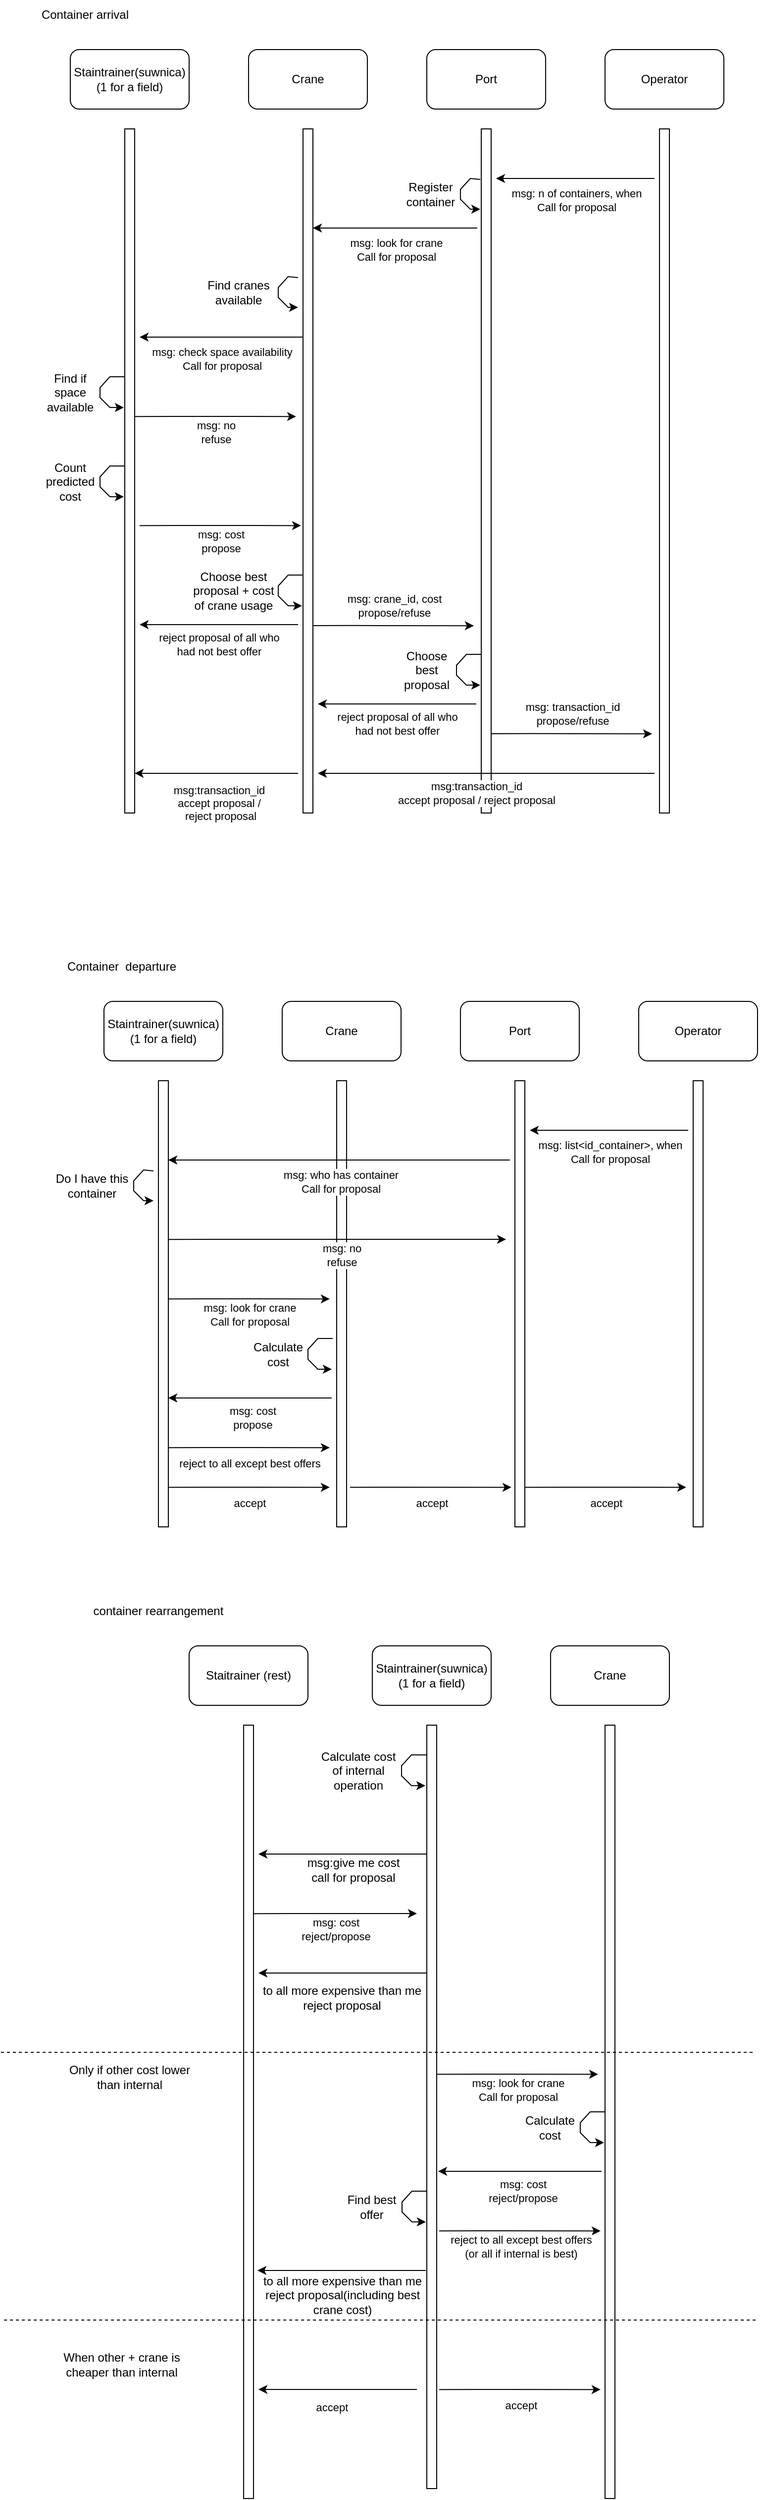 <mxfile version="21.3.2" type="device">
  <diagram name="Page-1" id="7Ak154p-ea4hJx8f2I8y">
    <mxGraphModel dx="1115" dy="1049" grid="1" gridSize="10" guides="1" tooltips="1" connect="1" arrows="1" fold="1" page="1" pageScale="1" pageWidth="827" pageHeight="1169" math="0" shadow="0">
      <root>
        <mxCell id="0" />
        <mxCell id="1" parent="0" />
        <mxCell id="547G3fy2JJTA3OfubOqT-1" value="Crane" style="rounded=1;whiteSpace=wrap;html=1;" vertex="1" parent="1">
          <mxGeometry x="250" y="70" width="120" height="60" as="geometry" />
        </mxCell>
        <mxCell id="547G3fy2JJTA3OfubOqT-2" value="Port" style="rounded=1;whiteSpace=wrap;html=1;" vertex="1" parent="1">
          <mxGeometry x="430" y="70" width="120" height="60" as="geometry" />
        </mxCell>
        <mxCell id="547G3fy2JJTA3OfubOqT-3" value="Staintrainer(suwnica)&lt;br&gt;(1 for a field)" style="rounded=1;whiteSpace=wrap;html=1;" vertex="1" parent="1">
          <mxGeometry x="70" y="70" width="120" height="60" as="geometry" />
        </mxCell>
        <mxCell id="547G3fy2JJTA3OfubOqT-4" value="Operator" style="rounded=1;whiteSpace=wrap;html=1;" vertex="1" parent="1">
          <mxGeometry x="610" y="70" width="120" height="60" as="geometry" />
        </mxCell>
        <mxCell id="547G3fy2JJTA3OfubOqT-5" value="" style="rounded=0;whiteSpace=wrap;html=1;" vertex="1" parent="1">
          <mxGeometry x="125" y="150" width="10" height="690" as="geometry" />
        </mxCell>
        <mxCell id="547G3fy2JJTA3OfubOqT-6" value="" style="rounded=0;whiteSpace=wrap;html=1;" vertex="1" parent="1">
          <mxGeometry x="305" y="150" width="10" height="690" as="geometry" />
        </mxCell>
        <mxCell id="547G3fy2JJTA3OfubOqT-7" value="" style="rounded=0;whiteSpace=wrap;html=1;" vertex="1" parent="1">
          <mxGeometry x="485" y="150" width="10" height="690" as="geometry" />
        </mxCell>
        <mxCell id="547G3fy2JJTA3OfubOqT-8" value="" style="rounded=0;whiteSpace=wrap;html=1;" vertex="1" parent="1">
          <mxGeometry x="665" y="150" width="10" height="690" as="geometry" />
        </mxCell>
        <mxCell id="547G3fy2JJTA3OfubOqT-10" value="Container arrival" style="text;html=1;strokeColor=none;fillColor=none;align=center;verticalAlign=middle;whiteSpace=wrap;rounded=0;" vertex="1" parent="1">
          <mxGeometry x="30" y="20" width="110" height="30" as="geometry" />
        </mxCell>
        <mxCell id="547G3fy2JJTA3OfubOqT-11" value="msg: n of containers, when&lt;br&gt;Call for proposal" style="endArrow=classic;html=1;rounded=0;" edge="1" parent="1">
          <mxGeometry x="-0.008" y="22" width="50" height="50" relative="1" as="geometry">
            <mxPoint x="660" y="200" as="sourcePoint" />
            <mxPoint x="500" y="200" as="targetPoint" />
            <mxPoint as="offset" />
          </mxGeometry>
        </mxCell>
        <mxCell id="547G3fy2JJTA3OfubOqT-13" value="msg: look for crane&lt;br&gt;Call for proposal" style="endArrow=classic;html=1;rounded=0;exitX=-0.271;exitY=0.13;exitDx=0;exitDy=0;exitPerimeter=0;entryX=1.141;entryY=0.13;entryDx=0;entryDy=0;entryPerimeter=0;" edge="1" parent="1">
          <mxGeometry x="-0.008" y="22" width="50" height="50" relative="1" as="geometry">
            <mxPoint x="481" y="250" as="sourcePoint" />
            <mxPoint x="315" y="250" as="targetPoint" />
            <mxPoint as="offset" />
          </mxGeometry>
        </mxCell>
        <mxCell id="547G3fy2JJTA3OfubOqT-17" value="" style="endArrow=classic;html=1;rounded=0;" edge="1" parent="1">
          <mxGeometry width="50" height="50" relative="1" as="geometry">
            <mxPoint x="300" y="300" as="sourcePoint" />
            <mxPoint x="300" y="330" as="targetPoint" />
            <Array as="points">
              <mxPoint x="290" y="299" />
              <mxPoint x="280" y="310" />
              <mxPoint x="280" y="320" />
              <mxPoint x="290" y="330" />
            </Array>
          </mxGeometry>
        </mxCell>
        <mxCell id="547G3fy2JJTA3OfubOqT-18" value="Find cranes available" style="text;html=1;strokeColor=none;fillColor=none;align=center;verticalAlign=middle;whiteSpace=wrap;rounded=0;" vertex="1" parent="1">
          <mxGeometry x="200" y="300" width="80" height="30" as="geometry" />
        </mxCell>
        <mxCell id="547G3fy2JJTA3OfubOqT-19" value="msg: check space availability&lt;br&gt;Call for proposal" style="endArrow=classic;html=1;rounded=0;exitX=-0.271;exitY=0.13;exitDx=0;exitDy=0;exitPerimeter=0;" edge="1" parent="1">
          <mxGeometry x="-0.008" y="22" width="50" height="50" relative="1" as="geometry">
            <mxPoint x="305" y="360" as="sourcePoint" />
            <mxPoint x="140" y="360" as="targetPoint" />
            <mxPoint as="offset" />
          </mxGeometry>
        </mxCell>
        <mxCell id="547G3fy2JJTA3OfubOqT-20" value="" style="endArrow=classic;html=1;rounded=0;" edge="1" parent="1">
          <mxGeometry width="50" height="50" relative="1" as="geometry">
            <mxPoint x="140" y="550.08" as="sourcePoint" />
            <mxPoint x="303" y="550.08" as="targetPoint" />
            <Array as="points">
              <mxPoint x="178.89" y="550" />
            </Array>
          </mxGeometry>
        </mxCell>
        <mxCell id="547G3fy2JJTA3OfubOqT-21" value="msg: cost&lt;br&gt;propose" style="edgeLabel;html=1;align=center;verticalAlign=middle;resizable=0;points=[];" vertex="1" connectable="0" parent="547G3fy2JJTA3OfubOqT-20">
          <mxGeometry x="0.043" y="1" relative="1" as="geometry">
            <mxPoint x="-3" y="17" as="offset" />
          </mxGeometry>
        </mxCell>
        <mxCell id="547G3fy2JJTA3OfubOqT-22" value="" style="endArrow=classic;html=1;rounded=0;exitX=-0.028;exitY=0.402;exitDx=0;exitDy=0;exitPerimeter=0;entryX=-0.112;entryY=0.486;entryDx=0;entryDy=0;entryPerimeter=0;" edge="1" parent="1">
          <mxGeometry width="50" height="50" relative="1" as="geometry">
            <mxPoint x="125" y="400" as="sourcePoint" />
            <mxPoint x="124" y="431" as="targetPoint" />
            <Array as="points">
              <mxPoint x="110" y="400" />
              <mxPoint x="100" y="411" />
              <mxPoint x="100" y="421" />
              <mxPoint x="110" y="431" />
            </Array>
          </mxGeometry>
        </mxCell>
        <mxCell id="547G3fy2JJTA3OfubOqT-23" value="Find if space available" style="text;html=1;strokeColor=none;fillColor=none;align=center;verticalAlign=middle;whiteSpace=wrap;rounded=0;" vertex="1" parent="1">
          <mxGeometry x="40" y="401" width="60" height="30" as="geometry" />
        </mxCell>
        <mxCell id="547G3fy2JJTA3OfubOqT-24" value="" style="endArrow=classic;html=1;rounded=0;entryX=-0.139;entryY=0.787;entryDx=0;entryDy=0;entryPerimeter=0;" edge="1" parent="1">
          <mxGeometry width="50" height="50" relative="1" as="geometry">
            <mxPoint x="315" y="651.01" as="sourcePoint" />
            <mxPoint x="477.5" y="651.12" as="targetPoint" />
            <Array as="points">
              <mxPoint x="353.89" y="650.93" />
            </Array>
          </mxGeometry>
        </mxCell>
        <mxCell id="547G3fy2JJTA3OfubOqT-25" value="msg: crane_id,&amp;nbsp;cost&lt;br&gt;propose/refuse" style="edgeLabel;html=1;align=center;verticalAlign=middle;resizable=0;points=[];" vertex="1" connectable="0" parent="547G3fy2JJTA3OfubOqT-24">
          <mxGeometry x="0.043" y="1" relative="1" as="geometry">
            <mxPoint x="-3" y="-19" as="offset" />
          </mxGeometry>
        </mxCell>
        <mxCell id="547G3fy2JJTA3OfubOqT-27" value="" style="endArrow=classic;html=1;rounded=0;" edge="1" parent="1">
          <mxGeometry width="50" height="50" relative="1" as="geometry">
            <mxPoint x="135" y="440.08" as="sourcePoint" />
            <mxPoint x="298" y="440.08" as="targetPoint" />
            <Array as="points">
              <mxPoint x="173.89" y="440" />
            </Array>
          </mxGeometry>
        </mxCell>
        <mxCell id="547G3fy2JJTA3OfubOqT-28" value="msg: no&lt;br&gt;refuse" style="edgeLabel;html=1;align=center;verticalAlign=middle;resizable=0;points=[];" vertex="1" connectable="0" parent="547G3fy2JJTA3OfubOqT-27">
          <mxGeometry x="0.043" y="1" relative="1" as="geometry">
            <mxPoint x="-3" y="17" as="offset" />
          </mxGeometry>
        </mxCell>
        <mxCell id="547G3fy2JJTA3OfubOqT-29" value="" style="endArrow=classic;html=1;rounded=0;exitX=-0.028;exitY=0.402;exitDx=0;exitDy=0;exitPerimeter=0;entryX=-0.112;entryY=0.486;entryDx=0;entryDy=0;entryPerimeter=0;" edge="1" parent="1">
          <mxGeometry width="50" height="50" relative="1" as="geometry">
            <mxPoint x="125" y="490" as="sourcePoint" />
            <mxPoint x="124" y="521" as="targetPoint" />
            <Array as="points">
              <mxPoint x="110" y="490" />
              <mxPoint x="100" y="501" />
              <mxPoint x="100" y="511" />
              <mxPoint x="110" y="521" />
            </Array>
          </mxGeometry>
        </mxCell>
        <mxCell id="547G3fy2JJTA3OfubOqT-30" value="Count predicted cost" style="text;html=1;strokeColor=none;fillColor=none;align=center;verticalAlign=middle;whiteSpace=wrap;rounded=0;" vertex="1" parent="1">
          <mxGeometry x="40" y="491" width="60" height="30" as="geometry" />
        </mxCell>
        <mxCell id="547G3fy2JJTA3OfubOqT-31" value="" style="endArrow=classic;html=1;rounded=0;exitX=-0.028;exitY=0.402;exitDx=0;exitDy=0;exitPerimeter=0;entryX=-0.112;entryY=0.486;entryDx=0;entryDy=0;entryPerimeter=0;" edge="1" parent="1">
          <mxGeometry width="50" height="50" relative="1" as="geometry">
            <mxPoint x="305" y="600" as="sourcePoint" />
            <mxPoint x="304" y="631" as="targetPoint" />
            <Array as="points">
              <mxPoint x="290" y="600" />
              <mxPoint x="280" y="611" />
              <mxPoint x="280" y="621" />
              <mxPoint x="290" y="631" />
            </Array>
          </mxGeometry>
        </mxCell>
        <mxCell id="547G3fy2JJTA3OfubOqT-32" value="Choose best proposal + cost of crane usage" style="text;html=1;strokeColor=none;fillColor=none;align=center;verticalAlign=middle;whiteSpace=wrap;rounded=0;" vertex="1" parent="1">
          <mxGeometry x="190" y="601" width="90" height="30" as="geometry" />
        </mxCell>
        <mxCell id="547G3fy2JJTA3OfubOqT-35" value="" style="endArrow=classic;html=1;rounded=0;entryX=-0.139;entryY=0.787;entryDx=0;entryDy=0;entryPerimeter=0;" edge="1" parent="1">
          <mxGeometry width="50" height="50" relative="1" as="geometry">
            <mxPoint x="495" y="760.01" as="sourcePoint" />
            <mxPoint x="657.5" y="760.12" as="targetPoint" />
            <Array as="points">
              <mxPoint x="533.89" y="759.93" />
            </Array>
          </mxGeometry>
        </mxCell>
        <mxCell id="547G3fy2JJTA3OfubOqT-36" value="msg: transaction_id&lt;br&gt;propose/refuse" style="edgeLabel;html=1;align=center;verticalAlign=middle;resizable=0;points=[];" vertex="1" connectable="0" parent="547G3fy2JJTA3OfubOqT-35">
          <mxGeometry x="0.043" y="1" relative="1" as="geometry">
            <mxPoint x="-3" y="-19" as="offset" />
          </mxGeometry>
        </mxCell>
        <mxCell id="547G3fy2JJTA3OfubOqT-38" value="" style="endArrow=classic;html=1;rounded=0;exitX=-0.028;exitY=0.402;exitDx=0;exitDy=0;exitPerimeter=0;entryX=-0.112;entryY=0.486;entryDx=0;entryDy=0;entryPerimeter=0;" edge="1" parent="1">
          <mxGeometry width="50" height="50" relative="1" as="geometry">
            <mxPoint x="485" y="680" as="sourcePoint" />
            <mxPoint x="484" y="711" as="targetPoint" />
            <Array as="points">
              <mxPoint x="470" y="680" />
              <mxPoint x="460" y="691" />
              <mxPoint x="460" y="701" />
              <mxPoint x="470" y="711" />
            </Array>
          </mxGeometry>
        </mxCell>
        <mxCell id="547G3fy2JJTA3OfubOqT-39" value="Choose best proposal" style="text;html=1;strokeColor=none;fillColor=none;align=center;verticalAlign=middle;whiteSpace=wrap;rounded=0;" vertex="1" parent="1">
          <mxGeometry x="400" y="681" width="60" height="30" as="geometry" />
        </mxCell>
        <mxCell id="547G3fy2JJTA3OfubOqT-40" value="" style="endArrow=classic;html=1;rounded=0;" edge="1" parent="1">
          <mxGeometry width="50" height="50" relative="1" as="geometry">
            <mxPoint x="660" y="800" as="sourcePoint" />
            <mxPoint x="320" y="800" as="targetPoint" />
            <Array as="points" />
          </mxGeometry>
        </mxCell>
        <mxCell id="547G3fy2JJTA3OfubOqT-41" value="msg:transaction_id&lt;br&gt;accept proposal / reject proposal" style="edgeLabel;html=1;align=center;verticalAlign=middle;resizable=0;points=[];" vertex="1" connectable="0" parent="547G3fy2JJTA3OfubOqT-40">
          <mxGeometry x="0.043" y="1" relative="1" as="geometry">
            <mxPoint x="-3" y="19" as="offset" />
          </mxGeometry>
        </mxCell>
        <mxCell id="547G3fy2JJTA3OfubOqT-42" value="" style="endArrow=classic;html=1;rounded=0;" edge="1" parent="1">
          <mxGeometry width="50" height="50" relative="1" as="geometry">
            <mxPoint x="480" y="730" as="sourcePoint" />
            <mxPoint x="320" y="730" as="targetPoint" />
            <Array as="points">
              <mxPoint x="380" y="730" />
            </Array>
          </mxGeometry>
        </mxCell>
        <mxCell id="547G3fy2JJTA3OfubOqT-43" value="reject proposal of all who&lt;br&gt;had not best offer" style="edgeLabel;html=1;align=center;verticalAlign=middle;resizable=0;points=[];" vertex="1" connectable="0" parent="547G3fy2JJTA3OfubOqT-42">
          <mxGeometry x="0.043" y="1" relative="1" as="geometry">
            <mxPoint x="3" y="19" as="offset" />
          </mxGeometry>
        </mxCell>
        <mxCell id="547G3fy2JJTA3OfubOqT-44" value="" style="endArrow=classic;html=1;rounded=0;" edge="1" parent="1">
          <mxGeometry width="50" height="50" relative="1" as="geometry">
            <mxPoint x="300" y="650" as="sourcePoint" />
            <mxPoint x="140" y="650" as="targetPoint" />
            <Array as="points">
              <mxPoint x="200" y="650" />
            </Array>
          </mxGeometry>
        </mxCell>
        <mxCell id="547G3fy2JJTA3OfubOqT-45" value="reject proposal of all who&lt;br&gt;had not best offer" style="edgeLabel;html=1;align=center;verticalAlign=middle;resizable=0;points=[];" vertex="1" connectable="0" parent="547G3fy2JJTA3OfubOqT-44">
          <mxGeometry x="0.043" y="1" relative="1" as="geometry">
            <mxPoint x="3" y="19" as="offset" />
          </mxGeometry>
        </mxCell>
        <mxCell id="547G3fy2JJTA3OfubOqT-46" value="" style="endArrow=classic;html=1;rounded=0;" edge="1" parent="1">
          <mxGeometry width="50" height="50" relative="1" as="geometry">
            <mxPoint x="300" y="800" as="sourcePoint" />
            <mxPoint x="135" y="800" as="targetPoint" />
            <Array as="points" />
          </mxGeometry>
        </mxCell>
        <mxCell id="547G3fy2JJTA3OfubOqT-47" value="msg:transaction_id&lt;br&gt;accept proposal /&lt;br&gt;&amp;nbsp;reject proposal" style="edgeLabel;html=1;align=center;verticalAlign=middle;resizable=0;points=[];" vertex="1" connectable="0" parent="547G3fy2JJTA3OfubOqT-46">
          <mxGeometry x="0.043" y="1" relative="1" as="geometry">
            <mxPoint x="6" y="29" as="offset" />
          </mxGeometry>
        </mxCell>
        <mxCell id="547G3fy2JJTA3OfubOqT-86" value="Crane" style="rounded=1;whiteSpace=wrap;html=1;" vertex="1" parent="1">
          <mxGeometry x="284" y="1030" width="120" height="60" as="geometry" />
        </mxCell>
        <mxCell id="547G3fy2JJTA3OfubOqT-87" value="Port" style="rounded=1;whiteSpace=wrap;html=1;" vertex="1" parent="1">
          <mxGeometry x="464" y="1030" width="120" height="60" as="geometry" />
        </mxCell>
        <mxCell id="547G3fy2JJTA3OfubOqT-88" value="Staintrainer(suwnica)&lt;br&gt;(1 for a field)" style="rounded=1;whiteSpace=wrap;html=1;" vertex="1" parent="1">
          <mxGeometry x="104" y="1030" width="120" height="60" as="geometry" />
        </mxCell>
        <mxCell id="547G3fy2JJTA3OfubOqT-89" value="Operator" style="rounded=1;whiteSpace=wrap;html=1;" vertex="1" parent="1">
          <mxGeometry x="644" y="1030" width="120" height="60" as="geometry" />
        </mxCell>
        <mxCell id="547G3fy2JJTA3OfubOqT-90" value="" style="rounded=0;whiteSpace=wrap;html=1;" vertex="1" parent="1">
          <mxGeometry x="159" y="1110" width="10" height="450" as="geometry" />
        </mxCell>
        <mxCell id="547G3fy2JJTA3OfubOqT-91" value="" style="rounded=0;whiteSpace=wrap;html=1;" vertex="1" parent="1">
          <mxGeometry x="339" y="1110" width="10" height="450" as="geometry" />
        </mxCell>
        <mxCell id="547G3fy2JJTA3OfubOqT-92" value="" style="rounded=0;whiteSpace=wrap;html=1;" vertex="1" parent="1">
          <mxGeometry x="519" y="1110" width="10" height="450" as="geometry" />
        </mxCell>
        <mxCell id="547G3fy2JJTA3OfubOqT-93" value="" style="rounded=0;whiteSpace=wrap;html=1;" vertex="1" parent="1">
          <mxGeometry x="699" y="1110" width="10" height="450" as="geometry" />
        </mxCell>
        <mxCell id="547G3fy2JJTA3OfubOqT-94" value="Container &amp;nbsp;departure" style="text;html=1;strokeColor=none;fillColor=none;align=center;verticalAlign=middle;whiteSpace=wrap;rounded=0;" vertex="1" parent="1">
          <mxGeometry x="64" y="980" width="116" height="30" as="geometry" />
        </mxCell>
        <mxCell id="547G3fy2JJTA3OfubOqT-95" value="msg: list&amp;lt;id_container&amp;gt;, when&lt;br&gt;Call for proposal" style="endArrow=classic;html=1;rounded=0;" edge="1" parent="1">
          <mxGeometry x="-0.008" y="22" width="50" height="50" relative="1" as="geometry">
            <mxPoint x="694" y="1160" as="sourcePoint" />
            <mxPoint x="534" y="1160" as="targetPoint" />
            <mxPoint as="offset" />
          </mxGeometry>
        </mxCell>
        <mxCell id="547G3fy2JJTA3OfubOqT-96" value="msg: who has container&lt;br&gt;Call for proposal" style="endArrow=classic;html=1;rounded=0;exitX=-0.271;exitY=0.13;exitDx=0;exitDy=0;exitPerimeter=0;" edge="1" parent="1">
          <mxGeometry x="-0.008" y="22" width="50" height="50" relative="1" as="geometry">
            <mxPoint x="514" y="1190" as="sourcePoint" />
            <mxPoint x="169" y="1190" as="targetPoint" />
            <mxPoint as="offset" />
          </mxGeometry>
        </mxCell>
        <mxCell id="547G3fy2JJTA3OfubOqT-97" value="" style="endArrow=classic;html=1;rounded=0;" edge="1" parent="1">
          <mxGeometry width="50" height="50" relative="1" as="geometry">
            <mxPoint x="154" y="1201" as="sourcePoint" />
            <mxPoint x="154" y="1231" as="targetPoint" />
            <Array as="points">
              <mxPoint x="144" y="1200" />
              <mxPoint x="134" y="1211" />
              <mxPoint x="134" y="1221" />
              <mxPoint x="144" y="1231" />
            </Array>
          </mxGeometry>
        </mxCell>
        <mxCell id="547G3fy2JJTA3OfubOqT-98" value="Do I have this container" style="text;html=1;strokeColor=none;fillColor=none;align=center;verticalAlign=middle;whiteSpace=wrap;rounded=0;" vertex="1" parent="1">
          <mxGeometry x="50" y="1201" width="84" height="30" as="geometry" />
        </mxCell>
        <mxCell id="547G3fy2JJTA3OfubOqT-106" value="" style="endArrow=classic;html=1;rounded=0;" edge="1" parent="1">
          <mxGeometry width="50" height="50" relative="1" as="geometry">
            <mxPoint x="169" y="1330.08" as="sourcePoint" />
            <mxPoint x="332" y="1330.08" as="targetPoint" />
            <Array as="points">
              <mxPoint x="207.89" y="1330" />
            </Array>
          </mxGeometry>
        </mxCell>
        <mxCell id="547G3fy2JJTA3OfubOqT-107" value="msg: look for crane&lt;br style=&quot;border-color: var(--border-color);&quot;&gt;Call for proposal" style="edgeLabel;html=1;align=center;verticalAlign=middle;resizable=0;points=[];" vertex="1" connectable="0" parent="547G3fy2JJTA3OfubOqT-106">
          <mxGeometry x="0.043" y="1" relative="1" as="geometry">
            <mxPoint x="-3" y="17" as="offset" />
          </mxGeometry>
        </mxCell>
        <mxCell id="547G3fy2JJTA3OfubOqT-124" value="" style="endArrow=classic;html=1;rounded=0;" edge="1" parent="1">
          <mxGeometry width="50" height="50" relative="1" as="geometry">
            <mxPoint x="484" y="201" as="sourcePoint" />
            <mxPoint x="484" y="231" as="targetPoint" />
            <Array as="points">
              <mxPoint x="474" y="200" />
              <mxPoint x="464" y="211" />
              <mxPoint x="464" y="221" />
              <mxPoint x="474" y="231" />
            </Array>
          </mxGeometry>
        </mxCell>
        <mxCell id="547G3fy2JJTA3OfubOqT-125" value="Register container" style="text;html=1;strokeColor=none;fillColor=none;align=center;verticalAlign=middle;whiteSpace=wrap;rounded=0;" vertex="1" parent="1">
          <mxGeometry x="404" y="201" width="60" height="30" as="geometry" />
        </mxCell>
        <mxCell id="547G3fy2JJTA3OfubOqT-126" value="" style="endArrow=classic;html=1;rounded=0;" edge="1" parent="1">
          <mxGeometry width="50" height="50" relative="1" as="geometry">
            <mxPoint x="169" y="1270.08" as="sourcePoint" />
            <mxPoint x="510" y="1270" as="targetPoint" />
            <Array as="points">
              <mxPoint x="207.89" y="1270" />
            </Array>
          </mxGeometry>
        </mxCell>
        <mxCell id="547G3fy2JJTA3OfubOqT-127" value="msg: no&lt;br&gt;refuse" style="edgeLabel;html=1;align=center;verticalAlign=middle;resizable=0;points=[];" vertex="1" connectable="0" parent="547G3fy2JJTA3OfubOqT-126">
          <mxGeometry x="0.043" y="1" relative="1" as="geometry">
            <mxPoint x="-3" y="17" as="offset" />
          </mxGeometry>
        </mxCell>
        <mxCell id="547G3fy2JJTA3OfubOqT-128" value="" style="endArrow=classic;html=1;rounded=0;exitX=-0.028;exitY=0.402;exitDx=0;exitDy=0;exitPerimeter=0;entryX=-0.112;entryY=0.486;entryDx=0;entryDy=0;entryPerimeter=0;" edge="1" parent="1">
          <mxGeometry width="50" height="50" relative="1" as="geometry">
            <mxPoint x="335" y="1370" as="sourcePoint" />
            <mxPoint x="334" y="1401" as="targetPoint" />
            <Array as="points">
              <mxPoint x="320" y="1370" />
              <mxPoint x="310" y="1381" />
              <mxPoint x="310" y="1391" />
              <mxPoint x="320" y="1401" />
            </Array>
          </mxGeometry>
        </mxCell>
        <mxCell id="547G3fy2JJTA3OfubOqT-129" value="Calculate cost" style="text;html=1;strokeColor=none;fillColor=none;align=center;verticalAlign=middle;whiteSpace=wrap;rounded=0;" vertex="1" parent="1">
          <mxGeometry x="250" y="1371" width="60" height="30" as="geometry" />
        </mxCell>
        <mxCell id="547G3fy2JJTA3OfubOqT-133" value="" style="endArrow=classic;html=1;rounded=0;" edge="1" parent="1">
          <mxGeometry width="50" height="50" relative="1" as="geometry">
            <mxPoint x="334" y="1430" as="sourcePoint" />
            <mxPoint x="169" y="1430" as="targetPoint" />
            <Array as="points" />
          </mxGeometry>
        </mxCell>
        <mxCell id="547G3fy2JJTA3OfubOqT-134" value="msg: cost&lt;br style=&quot;border-color: var(--border-color);&quot;&gt;propose" style="edgeLabel;html=1;align=center;verticalAlign=middle;resizable=0;points=[];" vertex="1" connectable="0" parent="547G3fy2JJTA3OfubOqT-133">
          <mxGeometry x="0.043" y="1" relative="1" as="geometry">
            <mxPoint x="6" y="19" as="offset" />
          </mxGeometry>
        </mxCell>
        <mxCell id="547G3fy2JJTA3OfubOqT-135" value="" style="endArrow=classic;html=1;rounded=0;" edge="1" parent="1">
          <mxGeometry width="50" height="50" relative="1" as="geometry">
            <mxPoint x="169" y="1480.08" as="sourcePoint" />
            <mxPoint x="332" y="1480.08" as="targetPoint" />
            <Array as="points">
              <mxPoint x="207.89" y="1480" />
            </Array>
          </mxGeometry>
        </mxCell>
        <mxCell id="547G3fy2JJTA3OfubOqT-136" value="reject to all except best offers" style="edgeLabel;html=1;align=center;verticalAlign=middle;resizable=0;points=[];" vertex="1" connectable="0" parent="547G3fy2JJTA3OfubOqT-135">
          <mxGeometry x="0.043" y="1" relative="1" as="geometry">
            <mxPoint x="-3" y="17" as="offset" />
          </mxGeometry>
        </mxCell>
        <mxCell id="547G3fy2JJTA3OfubOqT-137" value="" style="endArrow=classic;html=1;rounded=0;" edge="1" parent="1">
          <mxGeometry width="50" height="50" relative="1" as="geometry">
            <mxPoint x="169" y="1520.08" as="sourcePoint" />
            <mxPoint x="332" y="1520.08" as="targetPoint" />
            <Array as="points">
              <mxPoint x="207.89" y="1520" />
            </Array>
          </mxGeometry>
        </mxCell>
        <mxCell id="547G3fy2JJTA3OfubOqT-138" value="accept" style="edgeLabel;html=1;align=center;verticalAlign=middle;resizable=0;points=[];" vertex="1" connectable="0" parent="547G3fy2JJTA3OfubOqT-137">
          <mxGeometry x="0.043" y="1" relative="1" as="geometry">
            <mxPoint x="-3" y="17" as="offset" />
          </mxGeometry>
        </mxCell>
        <mxCell id="547G3fy2JJTA3OfubOqT-139" value="" style="endArrow=classic;html=1;rounded=0;" edge="1" parent="1">
          <mxGeometry width="50" height="50" relative="1" as="geometry">
            <mxPoint x="352.5" y="1520.08" as="sourcePoint" />
            <mxPoint x="515.5" y="1520.08" as="targetPoint" />
            <Array as="points">
              <mxPoint x="391.39" y="1520" />
            </Array>
          </mxGeometry>
        </mxCell>
        <mxCell id="547G3fy2JJTA3OfubOqT-140" value="accept" style="edgeLabel;html=1;align=center;verticalAlign=middle;resizable=0;points=[];" vertex="1" connectable="0" parent="547G3fy2JJTA3OfubOqT-139">
          <mxGeometry x="0.043" y="1" relative="1" as="geometry">
            <mxPoint x="-3" y="17" as="offset" />
          </mxGeometry>
        </mxCell>
        <mxCell id="547G3fy2JJTA3OfubOqT-142" value="" style="endArrow=classic;html=1;rounded=0;" edge="1" parent="1">
          <mxGeometry width="50" height="50" relative="1" as="geometry">
            <mxPoint x="529" y="1520.08" as="sourcePoint" />
            <mxPoint x="692" y="1520.08" as="targetPoint" />
            <Array as="points">
              <mxPoint x="567.89" y="1520" />
            </Array>
          </mxGeometry>
        </mxCell>
        <mxCell id="547G3fy2JJTA3OfubOqT-143" value="accept" style="edgeLabel;html=1;align=center;verticalAlign=middle;resizable=0;points=[];" vertex="1" connectable="0" parent="547G3fy2JJTA3OfubOqT-142">
          <mxGeometry x="0.043" y="1" relative="1" as="geometry">
            <mxPoint x="-3" y="17" as="offset" />
          </mxGeometry>
        </mxCell>
        <mxCell id="547G3fy2JJTA3OfubOqT-144" value="Crane" style="rounded=1;whiteSpace=wrap;html=1;" vertex="1" parent="1">
          <mxGeometry x="555" y="1680" width="120" height="60" as="geometry" />
        </mxCell>
        <mxCell id="547G3fy2JJTA3OfubOqT-145" value="Staitrainer (rest)" style="rounded=1;whiteSpace=wrap;html=1;" vertex="1" parent="1">
          <mxGeometry x="190" y="1680" width="120" height="60" as="geometry" />
        </mxCell>
        <mxCell id="547G3fy2JJTA3OfubOqT-146" value="Staintrainer(suwnica)&lt;br&gt;(1 for a field)" style="rounded=1;whiteSpace=wrap;html=1;" vertex="1" parent="1">
          <mxGeometry x="375" y="1680" width="120" height="60" as="geometry" />
        </mxCell>
        <mxCell id="547G3fy2JJTA3OfubOqT-148" value="" style="rounded=0;whiteSpace=wrap;html=1;" vertex="1" parent="1">
          <mxGeometry x="430" y="1760" width="10" height="770" as="geometry" />
        </mxCell>
        <mxCell id="547G3fy2JJTA3OfubOqT-149" value="" style="rounded=0;whiteSpace=wrap;html=1;" vertex="1" parent="1">
          <mxGeometry x="610" y="1760" width="10" height="780" as="geometry" />
        </mxCell>
        <mxCell id="547G3fy2JJTA3OfubOqT-150" value="" style="rounded=0;whiteSpace=wrap;html=1;" vertex="1" parent="1">
          <mxGeometry x="245" y="1760" width="10" height="780" as="geometry" />
        </mxCell>
        <mxCell id="547G3fy2JJTA3OfubOqT-152" value="container rearrangement" style="text;html=1;strokeColor=none;fillColor=none;align=center;verticalAlign=middle;whiteSpace=wrap;rounded=0;" vertex="1" parent="1">
          <mxGeometry x="78" y="1630" width="162" height="30" as="geometry" />
        </mxCell>
        <mxCell id="547G3fy2JJTA3OfubOqT-157" value="" style="endArrow=classic;html=1;rounded=0;" edge="1" parent="1">
          <mxGeometry width="50" height="50" relative="1" as="geometry">
            <mxPoint x="440" y="2112.08" as="sourcePoint" />
            <mxPoint x="603" y="2112.08" as="targetPoint" />
            <Array as="points">
              <mxPoint x="478.89" y="2112" />
            </Array>
          </mxGeometry>
        </mxCell>
        <mxCell id="547G3fy2JJTA3OfubOqT-158" value="msg: look for crane&lt;br style=&quot;border-color: var(--border-color);&quot;&gt;Call for proposal" style="edgeLabel;html=1;align=center;verticalAlign=middle;resizable=0;points=[];" vertex="1" connectable="0" parent="547G3fy2JJTA3OfubOqT-157">
          <mxGeometry x="0.043" y="1" relative="1" as="geometry">
            <mxPoint x="-3" y="17" as="offset" />
          </mxGeometry>
        </mxCell>
        <mxCell id="547G3fy2JJTA3OfubOqT-161" value="" style="endArrow=classic;html=1;rounded=0;exitX=-0.028;exitY=0.402;exitDx=0;exitDy=0;exitPerimeter=0;entryX=-0.112;entryY=0.486;entryDx=0;entryDy=0;entryPerimeter=0;" edge="1" parent="1">
          <mxGeometry width="50" height="50" relative="1" as="geometry">
            <mxPoint x="610" y="2150" as="sourcePoint" />
            <mxPoint x="609" y="2181" as="targetPoint" />
            <Array as="points">
              <mxPoint x="595" y="2150" />
              <mxPoint x="585" y="2161" />
              <mxPoint x="585" y="2171" />
              <mxPoint x="595" y="2181" />
            </Array>
          </mxGeometry>
        </mxCell>
        <mxCell id="547G3fy2JJTA3OfubOqT-162" value="Calculate cost" style="text;html=1;strokeColor=none;fillColor=none;align=center;verticalAlign=middle;whiteSpace=wrap;rounded=0;" vertex="1" parent="1">
          <mxGeometry x="525" y="2151" width="59" height="30" as="geometry" />
        </mxCell>
        <mxCell id="547G3fy2JJTA3OfubOqT-163" value="" style="endArrow=classic;html=1;rounded=0;" edge="1" parent="1">
          <mxGeometry width="50" height="50" relative="1" as="geometry">
            <mxPoint x="606.5" y="2210" as="sourcePoint" />
            <mxPoint x="441.5" y="2210" as="targetPoint" />
            <Array as="points" />
          </mxGeometry>
        </mxCell>
        <mxCell id="547G3fy2JJTA3OfubOqT-164" value="msg: cost&lt;br style=&quot;border-color: var(--border-color);&quot;&gt;reject/propose" style="edgeLabel;html=1;align=center;verticalAlign=middle;resizable=0;points=[];" vertex="1" connectable="0" parent="547G3fy2JJTA3OfubOqT-163">
          <mxGeometry x="0.043" y="1" relative="1" as="geometry">
            <mxPoint x="6" y="19" as="offset" />
          </mxGeometry>
        </mxCell>
        <mxCell id="547G3fy2JJTA3OfubOqT-174" value="" style="endArrow=classic;html=1;rounded=0;exitX=-0.028;exitY=0.402;exitDx=0;exitDy=0;exitPerimeter=0;entryX=-0.112;entryY=0.486;entryDx=0;entryDy=0;entryPerimeter=0;" edge="1" parent="1">
          <mxGeometry width="50" height="50" relative="1" as="geometry">
            <mxPoint x="429.5" y="1790" as="sourcePoint" />
            <mxPoint x="428.5" y="1821" as="targetPoint" />
            <Array as="points">
              <mxPoint x="414.5" y="1790" />
              <mxPoint x="404.5" y="1801" />
              <mxPoint x="404.5" y="1811" />
              <mxPoint x="414.5" y="1821" />
            </Array>
          </mxGeometry>
        </mxCell>
        <mxCell id="547G3fy2JJTA3OfubOqT-175" value="Calculate cost of internal operation" style="text;html=1;strokeColor=none;fillColor=none;align=center;verticalAlign=middle;whiteSpace=wrap;rounded=0;" vertex="1" parent="1">
          <mxGeometry x="317" y="1791" width="87.5" height="30" as="geometry" />
        </mxCell>
        <mxCell id="547G3fy2JJTA3OfubOqT-178" value="" style="endArrow=classic;html=1;rounded=0;exitX=-0.028;exitY=0.402;exitDx=0;exitDy=0;exitPerimeter=0;" edge="1" parent="1">
          <mxGeometry width="50" height="50" relative="1" as="geometry">
            <mxPoint x="430" y="1890" as="sourcePoint" />
            <mxPoint x="260" y="1890" as="targetPoint" />
            <Array as="points">
              <mxPoint x="415" y="1890" />
            </Array>
          </mxGeometry>
        </mxCell>
        <mxCell id="547G3fy2JJTA3OfubOqT-179" value="msg:give me cost&lt;br&gt;call for proposal" style="text;html=1;strokeColor=none;fillColor=none;align=center;verticalAlign=middle;whiteSpace=wrap;rounded=0;" vertex="1" parent="1">
          <mxGeometry x="307" y="1891" width="98" height="30" as="geometry" />
        </mxCell>
        <mxCell id="547G3fy2JJTA3OfubOqT-180" value="Only if other cost lower than internal" style="text;html=1;strokeColor=none;fillColor=none;align=center;verticalAlign=middle;whiteSpace=wrap;rounded=0;" vertex="1" parent="1">
          <mxGeometry x="62" y="2100" width="136" height="30" as="geometry" />
        </mxCell>
        <mxCell id="547G3fy2JJTA3OfubOqT-181" value="" style="endArrow=none;dashed=1;html=1;rounded=0;" edge="1" parent="1">
          <mxGeometry width="50" height="50" relative="1" as="geometry">
            <mxPoint y="2090" as="sourcePoint" />
            <mxPoint x="760.909" y="2090" as="targetPoint" />
          </mxGeometry>
        </mxCell>
        <mxCell id="547G3fy2JJTA3OfubOqT-182" value="" style="endArrow=classic;html=1;rounded=0;" edge="1" parent="1">
          <mxGeometry width="50" height="50" relative="1" as="geometry">
            <mxPoint x="255" y="1950.08" as="sourcePoint" />
            <mxPoint x="420" y="1950" as="targetPoint" />
            <Array as="points">
              <mxPoint x="293.89" y="1950" />
            </Array>
          </mxGeometry>
        </mxCell>
        <mxCell id="547G3fy2JJTA3OfubOqT-183" value="msg: cost&lt;br style=&quot;border-color: var(--border-color);&quot;&gt;reject/propose" style="edgeLabel;html=1;align=center;verticalAlign=middle;resizable=0;points=[];" vertex="1" connectable="0" parent="547G3fy2JJTA3OfubOqT-182">
          <mxGeometry x="0.043" y="1" relative="1" as="geometry">
            <mxPoint x="-3" y="17" as="offset" />
          </mxGeometry>
        </mxCell>
        <mxCell id="547G3fy2JJTA3OfubOqT-185" value="" style="endArrow=classic;html=1;rounded=0;exitX=-0.028;exitY=0.402;exitDx=0;exitDy=0;exitPerimeter=0;" edge="1" parent="1">
          <mxGeometry width="50" height="50" relative="1" as="geometry">
            <mxPoint x="430" y="2010" as="sourcePoint" />
            <mxPoint x="260" y="2010" as="targetPoint" />
            <Array as="points">
              <mxPoint x="415" y="2010" />
            </Array>
          </mxGeometry>
        </mxCell>
        <mxCell id="547G3fy2JJTA3OfubOqT-186" value="to all more expensive than me&lt;br&gt;reject proposal" style="text;html=1;strokeColor=none;fillColor=none;align=center;verticalAlign=middle;whiteSpace=wrap;rounded=0;" vertex="1" parent="1">
          <mxGeometry x="261.5" y="2020" width="165" height="30" as="geometry" />
        </mxCell>
        <mxCell id="547G3fy2JJTA3OfubOqT-188" value="" style="endArrow=classic;html=1;rounded=0;exitX=-0.028;exitY=0.402;exitDx=0;exitDy=0;exitPerimeter=0;entryX=-0.112;entryY=0.486;entryDx=0;entryDy=0;entryPerimeter=0;" edge="1" parent="1">
          <mxGeometry width="50" height="50" relative="1" as="geometry">
            <mxPoint x="430" y="2230" as="sourcePoint" />
            <mxPoint x="429" y="2261" as="targetPoint" />
            <Array as="points">
              <mxPoint x="415" y="2230" />
              <mxPoint x="405" y="2241" />
              <mxPoint x="405" y="2251" />
              <mxPoint x="415" y="2261" />
            </Array>
          </mxGeometry>
        </mxCell>
        <mxCell id="547G3fy2JJTA3OfubOqT-189" value="Find best offer" style="text;html=1;strokeColor=none;fillColor=none;align=center;verticalAlign=middle;whiteSpace=wrap;rounded=0;" vertex="1" parent="1">
          <mxGeometry x="345" y="2231" width="59" height="30" as="geometry" />
        </mxCell>
        <mxCell id="547G3fy2JJTA3OfubOqT-190" value="" style="endArrow=classic;html=1;rounded=0;" edge="1" parent="1">
          <mxGeometry width="50" height="50" relative="1" as="geometry">
            <mxPoint x="442.5" y="2270.08" as="sourcePoint" />
            <mxPoint x="605.5" y="2270.08" as="targetPoint" />
            <Array as="points">
              <mxPoint x="481.39" y="2270" />
            </Array>
          </mxGeometry>
        </mxCell>
        <mxCell id="547G3fy2JJTA3OfubOqT-191" value="reject to all except best offers&lt;br&gt;(or all if internal is best)" style="edgeLabel;html=1;align=center;verticalAlign=middle;resizable=0;points=[];" vertex="1" connectable="0" parent="547G3fy2JJTA3OfubOqT-190">
          <mxGeometry x="0.043" y="1" relative="1" as="geometry">
            <mxPoint x="-3" y="17" as="offset" />
          </mxGeometry>
        </mxCell>
        <mxCell id="547G3fy2JJTA3OfubOqT-194" value="" style="endArrow=none;dashed=1;html=1;rounded=0;" edge="1" parent="1">
          <mxGeometry width="50" height="50" relative="1" as="geometry">
            <mxPoint x="3.09" y="2360" as="sourcePoint" />
            <mxPoint x="763.999" y="2360" as="targetPoint" />
          </mxGeometry>
        </mxCell>
        <mxCell id="547G3fy2JJTA3OfubOqT-195" value="When other + crane is cheaper than internal" style="text;html=1;strokeColor=none;fillColor=none;align=center;verticalAlign=middle;whiteSpace=wrap;rounded=0;" vertex="1" parent="1">
          <mxGeometry x="54" y="2390" width="136" height="30" as="geometry" />
        </mxCell>
        <mxCell id="547G3fy2JJTA3OfubOqT-198" value="" style="endArrow=classic;html=1;rounded=0;exitX=-0.028;exitY=0.402;exitDx=0;exitDy=0;exitPerimeter=0;" edge="1" parent="1">
          <mxGeometry width="50" height="50" relative="1" as="geometry">
            <mxPoint x="429" y="2310" as="sourcePoint" />
            <mxPoint x="259" y="2310" as="targetPoint" />
            <Array as="points">
              <mxPoint x="414" y="2310" />
            </Array>
          </mxGeometry>
        </mxCell>
        <mxCell id="547G3fy2JJTA3OfubOqT-199" value="to all more expensive than me&lt;br&gt;reject proposal(including best crane cost)" style="text;html=1;strokeColor=none;fillColor=none;align=center;verticalAlign=middle;whiteSpace=wrap;rounded=0;" vertex="1" parent="1">
          <mxGeometry x="250" y="2320" width="190" height="30" as="geometry" />
        </mxCell>
        <mxCell id="547G3fy2JJTA3OfubOqT-200" value="" style="endArrow=classic;html=1;rounded=0;" edge="1" parent="1">
          <mxGeometry width="50" height="50" relative="1" as="geometry">
            <mxPoint x="442.5" y="2430.08" as="sourcePoint" />
            <mxPoint x="605.5" y="2430.08" as="targetPoint" />
            <Array as="points">
              <mxPoint x="481.39" y="2430" />
            </Array>
          </mxGeometry>
        </mxCell>
        <mxCell id="547G3fy2JJTA3OfubOqT-201" value="accept" style="edgeLabel;html=1;align=center;verticalAlign=middle;resizable=0;points=[];" vertex="1" connectable="0" parent="547G3fy2JJTA3OfubOqT-200">
          <mxGeometry x="0.043" y="1" relative="1" as="geometry">
            <mxPoint x="-3" y="17" as="offset" />
          </mxGeometry>
        </mxCell>
        <mxCell id="547G3fy2JJTA3OfubOqT-202" value="" style="endArrow=classic;html=1;rounded=0;" edge="1" parent="1">
          <mxGeometry width="50" height="50" relative="1" as="geometry">
            <mxPoint x="420" y="2430" as="sourcePoint" />
            <mxPoint x="260" y="2430" as="targetPoint" />
            <Array as="points">
              <mxPoint x="420" y="2430" />
            </Array>
          </mxGeometry>
        </mxCell>
        <mxCell id="547G3fy2JJTA3OfubOqT-203" value="accept" style="edgeLabel;html=1;align=center;verticalAlign=middle;resizable=0;points=[];" vertex="1" connectable="0" parent="547G3fy2JJTA3OfubOqT-202">
          <mxGeometry x="0.043" y="1" relative="1" as="geometry">
            <mxPoint x="-3" y="17" as="offset" />
          </mxGeometry>
        </mxCell>
      </root>
    </mxGraphModel>
  </diagram>
</mxfile>
